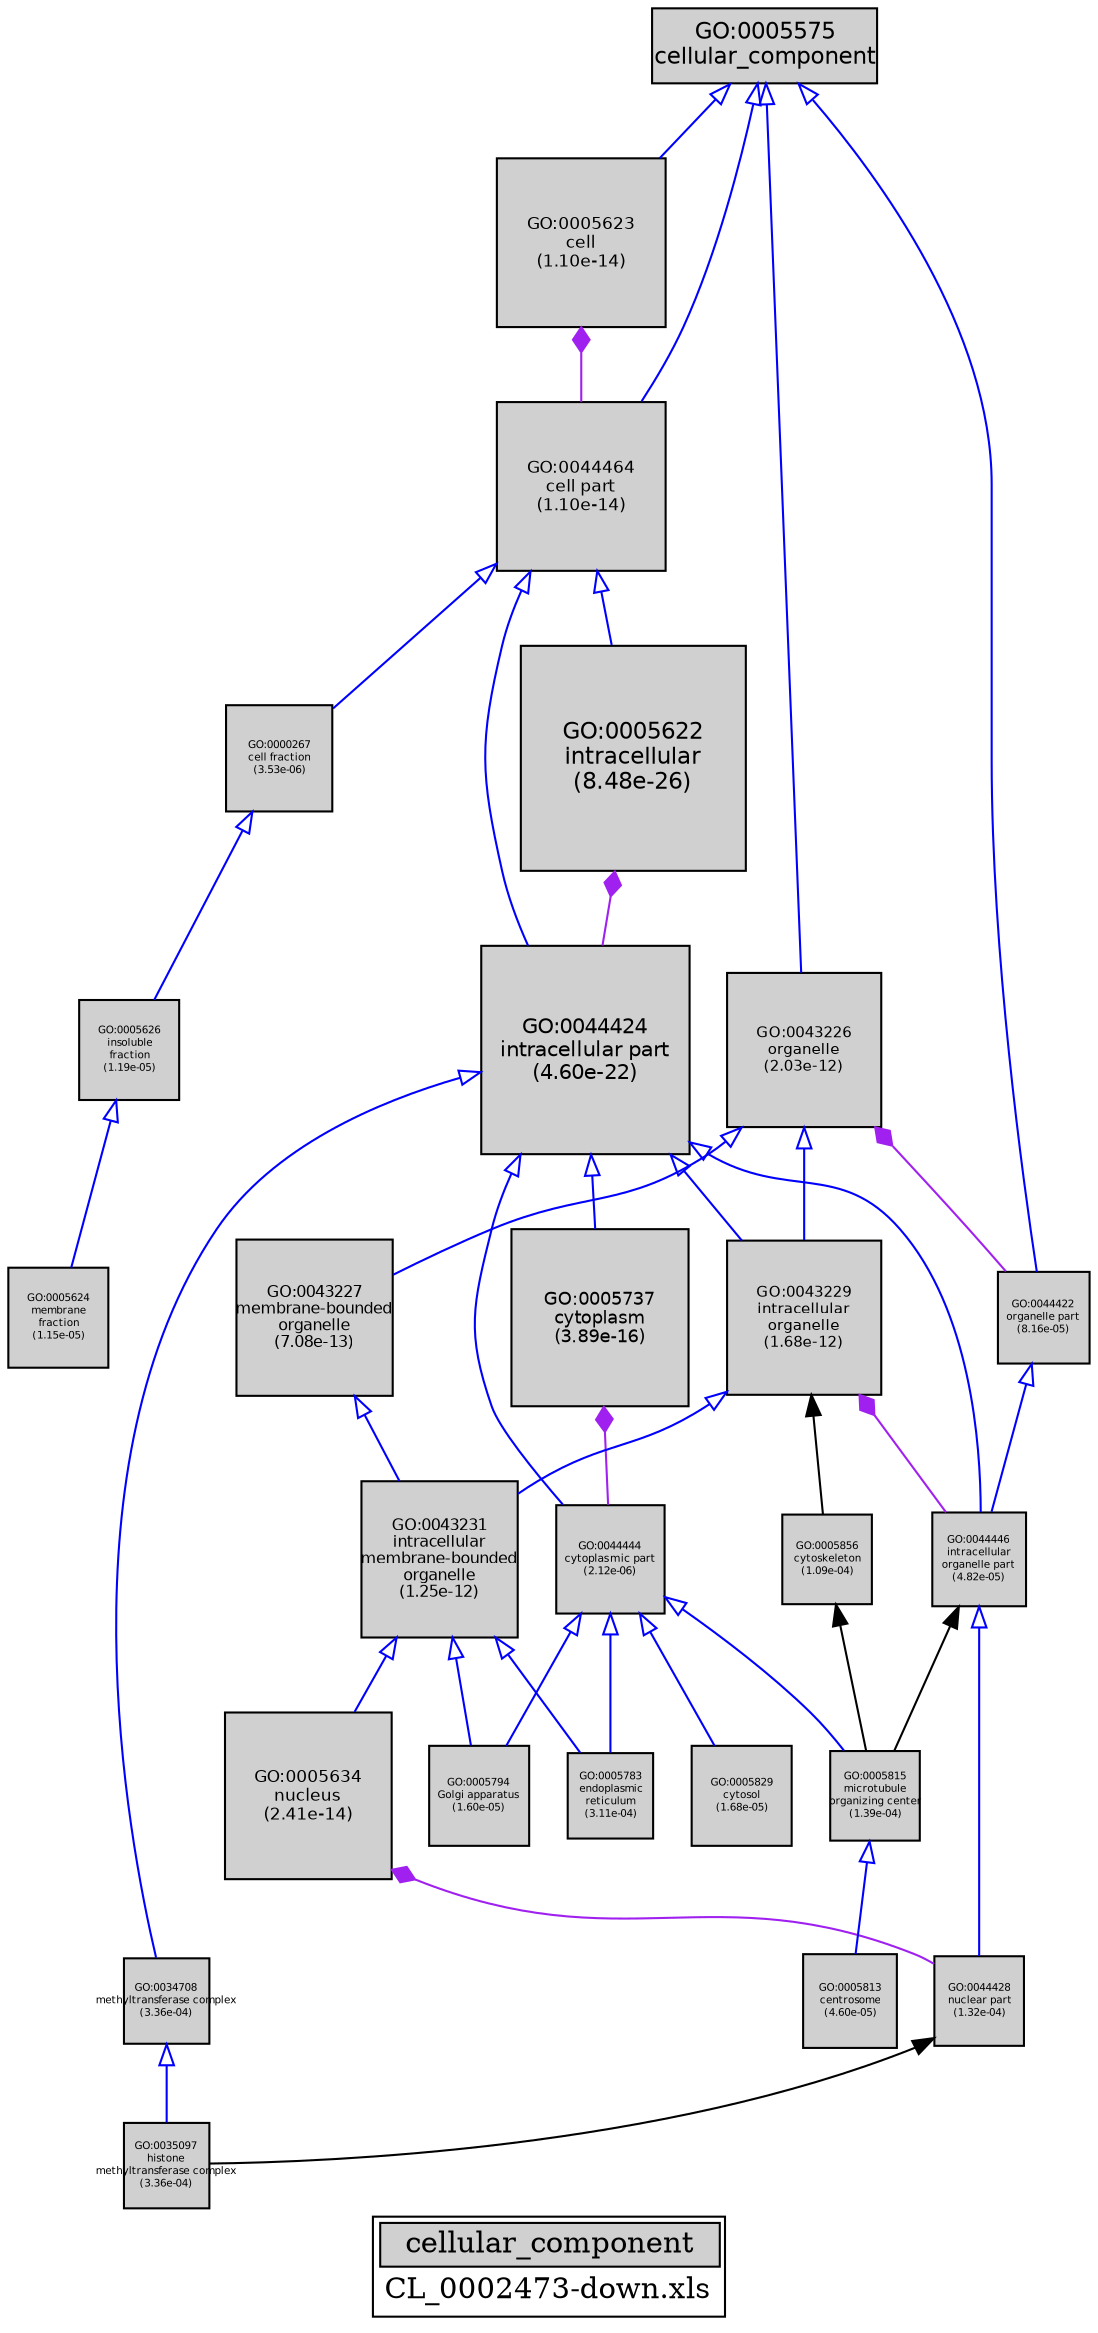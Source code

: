 digraph "cellular_component" {
graph [ bgcolor = "#FFFFFF", label = <<TABLE COLOR="black" BGCOLOR="white"><TR><TD COLSPAN="2" BGCOLOR="#D0D0D0"><FONT COLOR="black">cellular_component</FONT></TD></TR><TR><TD BORDER="0">CL_0002473-down.xls</TD></TR></TABLE>> ];
node [ fontname = "Helvetica" ];

subgraph "nodes" {

node [ style = "filled", fixedsize = "true", width = 1, shape = "box", fontsize = 9, fillcolor = "#D0D0D0", fontcolor = "black", color = "black" ];

"GO:0034708" [ URL = "#GO:0034708", label = <<TABLE BORDER="0"><TR><TD>GO:0034708<BR/>methyltransferase complex<BR/>(3.36e-04)</TD></TR></TABLE>>, width = 0.565978683543, shape = "box", fontsize = 5.0, height = 0.565978683543 ];
"GO:0005626" [ URL = "#GO:0005626", label = <<TABLE BORDER="0"><TR><TD>GO:0005626<BR/>insoluble<BR/>fraction<BR/>(1.19e-05)</TD></TR></TABLE>>, width = 0.670724862671, shape = "box", fontsize = 5.0, height = 0.670724862671 ];
"GO:0044424" [ URL = "#GO:0044424", label = <<TABLE BORDER="0"><TR><TD>GO:0044424<BR/>intracellular part<BR/>(4.60e-22)</TD></TR></TABLE>>, width = 1.38432544152, shape = "box", fontsize = 9.96714317893, height = 1.38432544152 ];
"GO:0005737" [ URL = "#GO:0005737", label = <<TABLE BORDER="0"><TR><TD>GO:0005737<BR/>cytoplasm<BR/>(3.89e-16)</TD></TR></TABLE>>, width = 1.17763195339, shape = "box", fontsize = 8.47895006438, height = 1.17763195339 ];
"GO:0005634" [ URL = "#GO:0005634", label = <<TABLE BORDER="0"><TR><TD>GO:0005634<BR/>nucleus<BR/>(2.41e-14)</TD></TR></TABLE>>, width = 1.10756915, shape = "box", fontsize = 7.97449788003, height = 1.10756915 ];
"GO:0043231" [ URL = "#GO:0043231", label = <<TABLE BORDER="0"><TR><TD>GO:0043231<BR/>intracellular<BR/>membrane-bounded<BR/>organelle<BR/>(1.25e-12)</TD></TR></TABLE>>, width = 1.0360835949, shape = "box", fontsize = 7.45980188331, height = 1.0360835949 ];
"GO:0000267" [ URL = "#GO:0000267", label = <<TABLE BORDER="0"><TR><TD>GO:0000267<BR/>cell fraction<BR/>(3.53e-06)</TD></TR></TABLE>>, width = 0.705050031714, shape = "box", fontsize = 5.07636022834, height = 0.705050031714 ];
"GO:0044464" [ URL = "#GO:0044464", label = <<TABLE BORDER="0"><TR><TD>GO:0044464<BR/>cell part<BR/>(1.10e-14)</TD></TR></TABLE>>, width = 1.12122185363, shape = "box", fontsize = 8.07279734611, height = 1.12122185363 ];
"GO:0043227" [ URL = "#GO:0043227", label = <<TABLE BORDER="0"><TR><TD>GO:0043227<BR/>membrane-bounded<BR/>organelle<BR/>(7.08e-13)</TD></TR></TABLE>>, width = 1.04668414366, shape = "box", fontsize = 7.53612583437, height = 1.04668414366 ];
"GO:0005813" [ URL = "#GO:0005813", label = <<TABLE BORDER="0"><TR><TD>GO:0005813<BR/>centrosome<BR/>(4.60e-05)</TD></TR></TABLE>>, width = 0.630482936244, shape = "box", fontsize = 5.0, height = 0.630482936244 ];
"GO:0044428" [ URL = "#GO:0044428", label = <<TABLE BORDER="0"><TR><TD>GO:0044428<BR/>nuclear part<BR/>(1.32e-04)</TD></TR></TABLE>>, width = 0.597258633769, shape = "box", fontsize = 5.0, height = 0.597258633769 ];
"GO:0043229" [ URL = "#GO:0043229", label = <<TABLE BORDER="0"><TR><TD>GO:0043229<BR/>intracellular<BR/>organelle<BR/>(1.68e-12)</TD></TR></TABLE>>, width = 1.03049144202, shape = "box", fontsize = 7.41953838255, height = 1.03049144202 ];
"GO:0005794" [ URL = "#GO:0005794", label = <<TABLE BORDER="0"><TR><TD>GO:0005794<BR/>Golgi apparatus<BR/>(1.60e-05)</TD></TR></TABLE>>, width = 0.662214118316, shape = "box", fontsize = 5.0, height = 0.662214118316 ];
"GO:0044444" [ URL = "#GO:0044444", label = <<TABLE BORDER="0"><TR><TD>GO:0044444<BR/>cytoplasmic part<BR/>(2.12e-06)</TD></TR></TABLE>>, width = 0.718917452675, shape = "box", fontsize = 5.17620565926, height = 0.718917452675 ];
"GO:0043226" [ URL = "#GO:0043226", label = <<TABLE BORDER="0"><TR><TD>GO:0043226<BR/>organelle<BR/>(2.03e-12)</TD></TR></TABLE>>, width = 1.02693863154, shape = "box", fontsize = 7.3939581471, height = 1.02693863154 ];
"GO:0005622" [ URL = "#GO:0005622", label = <<TABLE BORDER="0"><TR><TD>GO:0005622<BR/>intracellular<BR/>(8.48e-26)</TD></TR></TABLE>>, width = 1.5, shape = "box", fontsize = 10.8, height = 1.5 ];
"GO:0005829" [ URL = "#GO:0005829", label = <<TABLE BORDER="0"><TR><TD>GO:0005829<BR/>cytosol<BR/>(1.68e-05)</TD></TR></TABLE>>, width = 0.660814136017, shape = "box", fontsize = 5.0, height = 0.660814136017 ];
"GO:0005623" [ URL = "#GO:0005623", label = <<TABLE BORDER="0"><TR><TD>GO:0005623<BR/>cell<BR/>(1.10e-14)</TD></TR></TABLE>>, width = 1.12122185363, shape = "box", fontsize = 8.07279734611, height = 1.12122185363 ];
"GO:0005856" [ URL = "#GO:0005856", label = <<TABLE BORDER="0"><TR><TD>GO:0005856<BR/>cytoskeleton<BR/>(1.09e-04)</TD></TR></TABLE>>, width = 0.603270467534, shape = "box", fontsize = 5.0, height = 0.603270467534 ];
"GO:0005575" [ URL = "#GO:0005575", label = <<TABLE BORDER="0"><TR><TD>GO:0005575<BR/>cellular_component</TD></TR></TABLE>>, width = 1.5, shape = "box", fontsize = 10.8 ];
"GO:0005815" [ URL = "#GO:0005815", label = <<TABLE BORDER="0"><TR><TD>GO:0005815<BR/>microtubule<BR/>organizing center<BR/>(1.39e-04)</TD></TR></TABLE>>, width = 0.595566387879, shape = "box", fontsize = 5.0, height = 0.595566387879 ];
"GO:0044446" [ URL = "#GO:0044446", label = <<TABLE BORDER="0"><TR><TD>GO:0044446<BR/>intracellular<BR/>organelle part<BR/>(4.82e-05)</TD></TR></TABLE>>, width = 0.6290524864, shape = "box", fontsize = 5.0, height = 0.6290524864 ];
"GO:0005624" [ URL = "#GO:0005624", label = <<TABLE BORDER="0"><TR><TD>GO:0005624<BR/>membrane<BR/>fraction<BR/>(1.15e-05)</TD></TR></TABLE>>, width = 0.671760596791, shape = "box", fontsize = 5.0, height = 0.671760596791 ];
"GO:0044422" [ URL = "#GO:0044422", label = <<TABLE BORDER="0"><TR><TD>GO:0044422<BR/>organelle part<BR/>(8.16e-05)</TD></TR></TABLE>>, width = 0.612609257235, shape = "box", fontsize = 5.0, height = 0.612609257235 ];
"GO:0035097" [ URL = "#GO:0035097", label = <<TABLE BORDER="0"><TR><TD>GO:0035097<BR/>histone<BR/>methyltransferase complex<BR/>(3.36e-04)</TD></TR></TABLE>>, width = 0.565978683543, shape = "box", fontsize = 5.0, height = 0.565978683543 ];
"GO:0005783" [ URL = "#GO:0005783", label = <<TABLE BORDER="0"><TR><TD>GO:0005783<BR/>endoplasmic<BR/>reticulum<BR/>(3.11e-04)</TD></TR></TABLE>>, width = 0.568670423829, shape = "box", fontsize = 5.0, height = 0.568670423829 ];
}
subgraph "edges" {


edge [ dir = "back", weight = 1 ];
subgraph "regulates" {


edge [ color = "cyan", arrowtail = "none" ];
subgraph "positive" {


edge [ color = "green", arrowtail = "vee" ];
}
subgraph "negative" {


edge [ color = "red", arrowtail = "tee" ];
}
}
subgraph "part_of" {


edge [ color = "purple", arrowtail = "diamond", weight = 2.5 ];
"GO:0005623" -> "GO:0044464";
"GO:0043229" -> "GO:0044446";
"GO:0005622" -> "GO:0044424";
"GO:0005737" -> "GO:0044444";
"GO:0043226" -> "GO:0044422";
"GO:0005634" -> "GO:0044428";
}
subgraph "is_a" {


edge [ color = "blue", arrowtail = "empty", weight = 5.0 ];
"GO:0044424" -> "GO:0034708";
"GO:0044464" -> "GO:0005622";
"GO:0044464" -> "GO:0000267";
"GO:0043231" -> "GO:0005783";
"GO:0043231" -> "GO:0005634";
"GO:0044444" -> "GO:0005829";
"GO:0005815" -> "GO:0005813";
"GO:0044446" -> "GO:0044428";
"GO:0000267" -> "GO:0005626";
"GO:0044444" -> "GO:0005815";
"GO:0005626" -> "GO:0005624";
"GO:0043227" -> "GO:0043231";
"GO:0044424" -> "GO:0043229";
"GO:0044422" -> "GO:0044446";
"GO:0034708" -> "GO:0035097";
"GO:0044424" -> "GO:0044446";
"GO:0044464" -> "GO:0044424";
"GO:0044444" -> "GO:0005794";
"GO:0005575" -> "GO:0044422";
"GO:0044424" -> "GO:0005737";
"GO:0043229" -> "GO:0043231";
"GO:0044424" -> "GO:0044444";
"GO:0043226" -> "GO:0043229";
"GO:0043226" -> "GO:0043227";
"GO:0044444" -> "GO:0005783";
"GO:0005575" -> "GO:0044464";
"GO:0005575" -> "GO:0043226";
"GO:0043231" -> "GO:0005794";
"GO:0005575" -> "GO:0005623";
}
"GO:0044446" -> "GO:0005815";
"GO:0044428" -> "GO:0035097";
"GO:0005856" -> "GO:0005815";
"GO:0043229" -> "GO:0005856";
}
}
